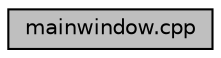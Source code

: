digraph "mainwindow.cpp"
{
  edge [fontname="Helvetica",fontsize="10",labelfontname="Helvetica",labelfontsize="10"];
  node [fontname="Helvetica",fontsize="10",shape=record];
  Node85 [label="mainwindow.cpp",height=0.2,width=0.4,color="black", fillcolor="grey75", style="filled", fontcolor="black"];
}
